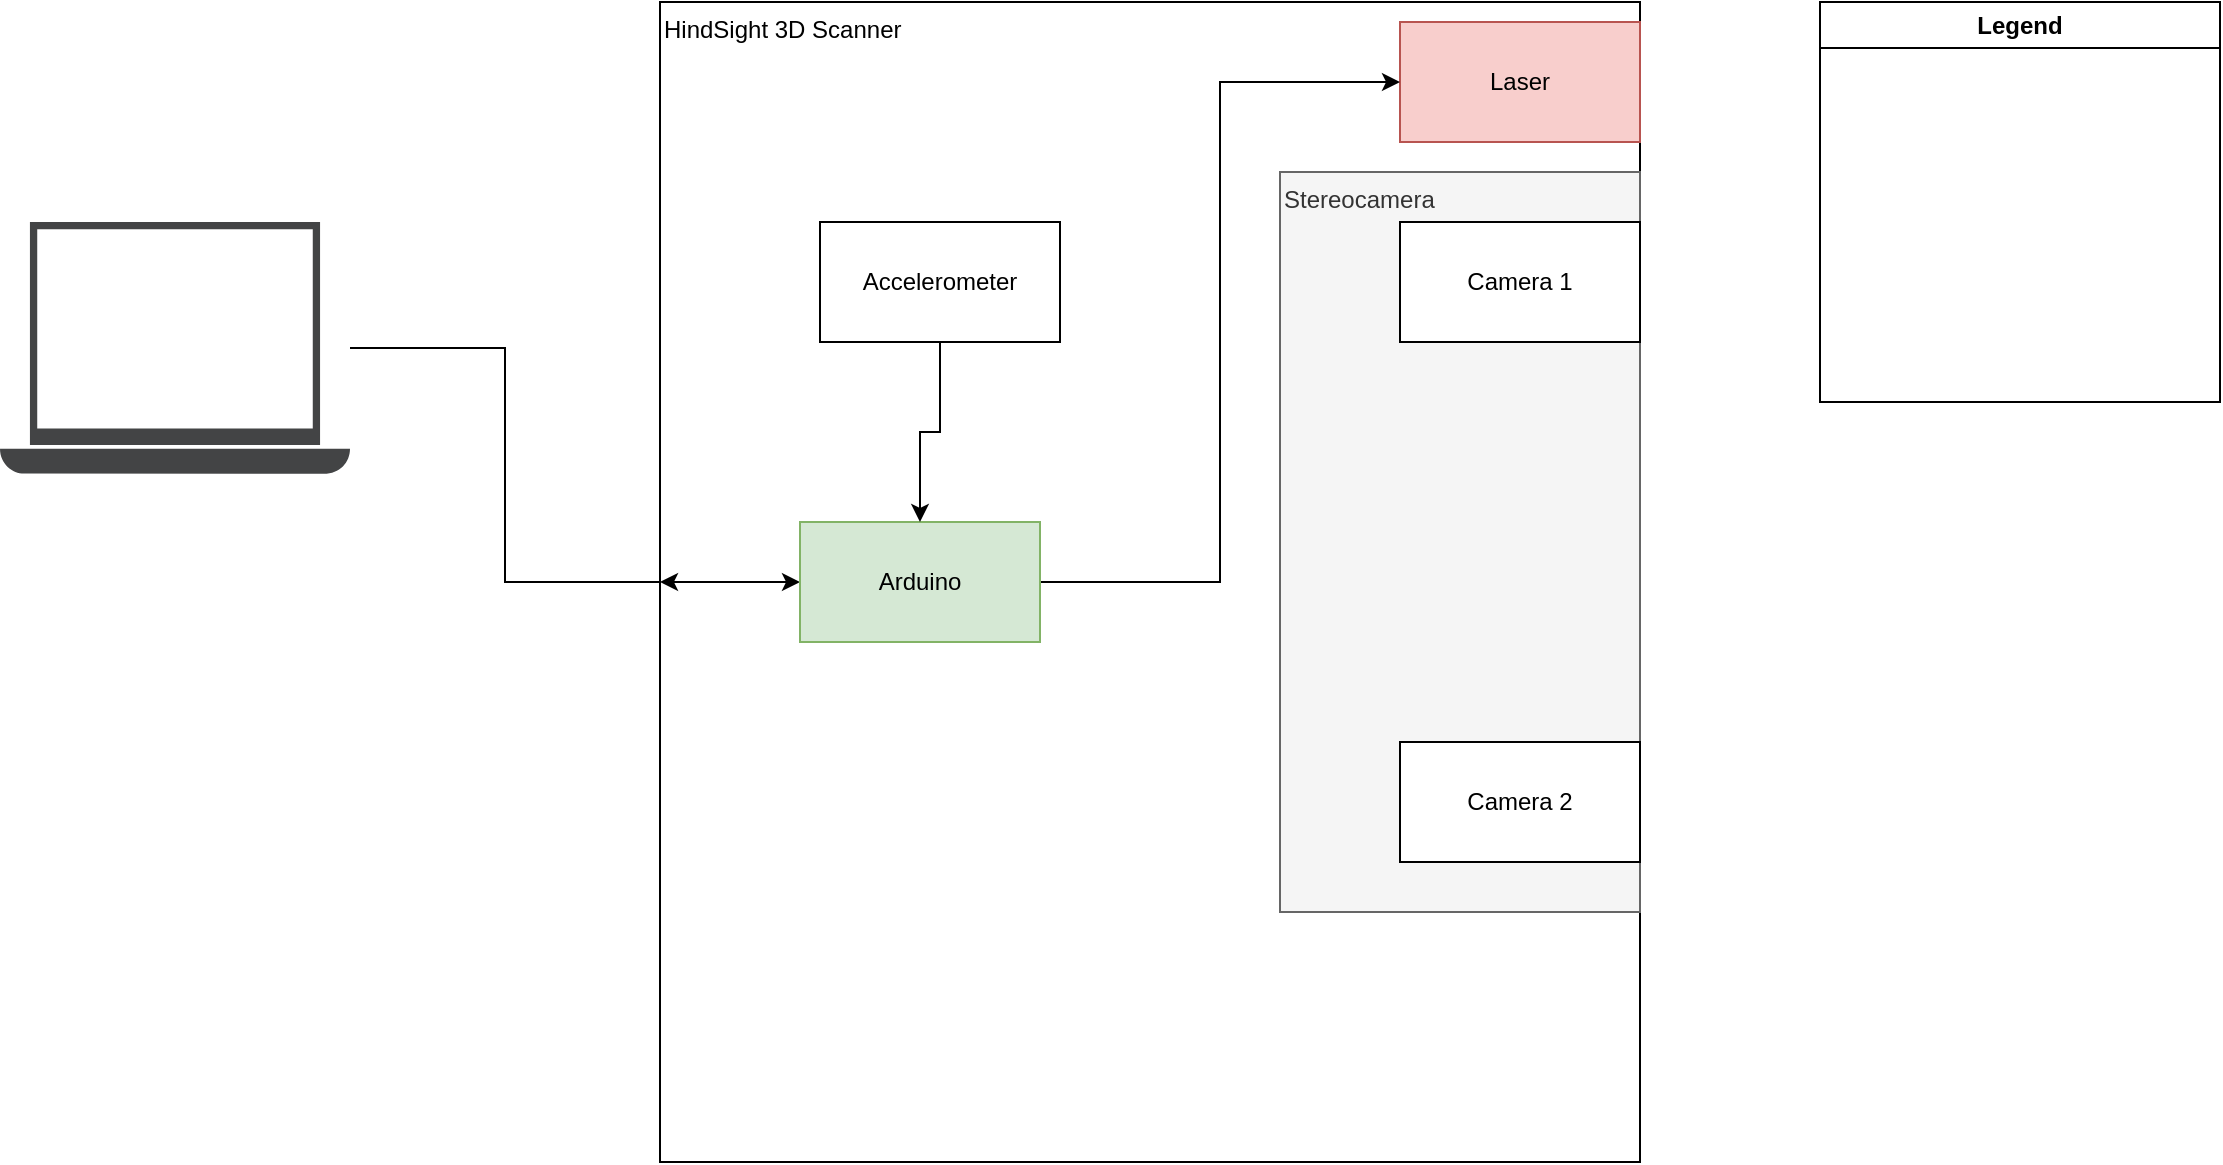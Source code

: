 <mxfile version="26.0.11" pages="3">
  <diagram name="System Architecture" id="0HyBOu2_SOaHQM9r_kRN">
    <mxGraphModel dx="1675" dy="421" grid="1" gridSize="10" guides="1" tooltips="1" connect="1" arrows="1" fold="1" page="1" pageScale="1" pageWidth="1100" pageHeight="850" math="0" shadow="0">
      <root>
        <mxCell id="0" />
        <mxCell id="1" parent="0" />
        <mxCell id="SZLiHgtqQcQtol6MnJM_-17" style="edgeStyle=orthogonalEdgeStyle;rounded=0;orthogonalLoop=1;jettySize=auto;html=1;exitX=0;exitY=0.5;exitDx=0;exitDy=0;endArrow=none;startFill=0;" parent="1" source="grbB-YW1S3rltUi2nj_t-1" target="SZLiHgtqQcQtol6MnJM_-15" edge="1">
          <mxGeometry relative="1" as="geometry" />
        </mxCell>
        <mxCell id="grbB-YW1S3rltUi2nj_t-1" value="HindSight 3D Scanner" style="rounded=0;whiteSpace=wrap;html=1;align=left;verticalAlign=top;" parent="1" vertex="1">
          <mxGeometry x="170" y="210" width="490" height="580" as="geometry" />
        </mxCell>
        <mxCell id="SZLiHgtqQcQtol6MnJM_-2" value="Laser" style="rounded=0;whiteSpace=wrap;html=1;fillColor=#f8cecc;strokeColor=#b85450;" parent="1" vertex="1">
          <mxGeometry x="540" y="220" width="120" height="60" as="geometry" />
        </mxCell>
        <mxCell id="SZLiHgtqQcQtol6MnJM_-7" value="Stereocamera" style="rounded=0;whiteSpace=wrap;html=1;align=left;verticalAlign=top;fillColor=#f5f5f5;fontColor=#333333;strokeColor=#666666;" parent="1" vertex="1">
          <mxGeometry x="480" y="295" width="180" height="370" as="geometry" />
        </mxCell>
        <mxCell id="SZLiHgtqQcQtol6MnJM_-5" value="Camera 1" style="rounded=0;whiteSpace=wrap;html=1;" parent="1" vertex="1">
          <mxGeometry x="540" y="320" width="120" height="60" as="geometry" />
        </mxCell>
        <mxCell id="SZLiHgtqQcQtol6MnJM_-6" value="Camera 2" style="rounded=0;whiteSpace=wrap;html=1;" parent="1" vertex="1">
          <mxGeometry x="540" y="580" width="120" height="60" as="geometry" />
        </mxCell>
        <mxCell id="SZLiHgtqQcQtol6MnJM_-14" style="edgeStyle=orthogonalEdgeStyle;rounded=0;orthogonalLoop=1;jettySize=auto;html=1;exitX=1;exitY=0.5;exitDx=0;exitDy=0;entryX=0;entryY=0.5;entryDx=0;entryDy=0;" parent="1" source="SZLiHgtqQcQtol6MnJM_-9" target="SZLiHgtqQcQtol6MnJM_-2" edge="1">
          <mxGeometry relative="1" as="geometry" />
        </mxCell>
        <mxCell id="60_va4ywDrfnShbrUKSt-1" style="edgeStyle=orthogonalEdgeStyle;rounded=0;orthogonalLoop=1;jettySize=auto;html=1;exitX=0;exitY=0.5;exitDx=0;exitDy=0;entryX=0;entryY=0.5;entryDx=0;entryDy=0;endArrow=classic;startFill=1;startArrow=classic;endFill=1;" edge="1" parent="1" source="SZLiHgtqQcQtol6MnJM_-9" target="grbB-YW1S3rltUi2nj_t-1">
          <mxGeometry relative="1" as="geometry">
            <Array as="points">
              <mxPoint x="240" y="500" />
              <mxPoint x="240" y="500" />
            </Array>
          </mxGeometry>
        </mxCell>
        <mxCell id="SZLiHgtqQcQtol6MnJM_-9" value="Arduino" style="rounded=0;whiteSpace=wrap;html=1;fillColor=#d5e8d4;strokeColor=#82b366;" parent="1" vertex="1">
          <mxGeometry x="240" y="470" width="120" height="60" as="geometry" />
        </mxCell>
        <mxCell id="SZLiHgtqQcQtol6MnJM_-12" style="edgeStyle=orthogonalEdgeStyle;rounded=0;orthogonalLoop=1;jettySize=auto;html=1;exitX=0.5;exitY=1;exitDx=0;exitDy=0;entryX=0.5;entryY=0;entryDx=0;entryDy=0;" parent="1" source="SZLiHgtqQcQtol6MnJM_-10" target="SZLiHgtqQcQtol6MnJM_-9" edge="1">
          <mxGeometry relative="1" as="geometry" />
        </mxCell>
        <mxCell id="SZLiHgtqQcQtol6MnJM_-10" value="Accelerometer" style="rounded=0;whiteSpace=wrap;html=1;" parent="1" vertex="1">
          <mxGeometry x="250" y="320" width="120" height="60" as="geometry" />
        </mxCell>
        <mxCell id="SZLiHgtqQcQtol6MnJM_-15" value="" style="sketch=0;pointerEvents=1;shadow=0;dashed=0;html=1;strokeColor=none;fillColor=#434445;aspect=fixed;labelPosition=center;verticalLabelPosition=bottom;verticalAlign=top;align=center;outlineConnect=0;shape=mxgraph.vvd.laptop;" parent="1" vertex="1">
          <mxGeometry x="-160" y="320" width="175" height="126" as="geometry" />
        </mxCell>
        <mxCell id="SZLiHgtqQcQtol6MnJM_-19" value="Legend" style="swimlane;whiteSpace=wrap;html=1;fillColor=#FFFFFF;" parent="1" vertex="1">
          <mxGeometry x="750" y="210" width="200" height="200" as="geometry">
            <mxRectangle x="750" y="210" width="80" height="30" as="alternateBounds" />
          </mxGeometry>
        </mxCell>
      </root>
    </mxGraphModel>
  </diagram>
  <diagram id="RGmu4HtMWq9k1kelrDx4" name="Code Architecture">
    <mxGraphModel dx="1122" dy="822" grid="1" gridSize="10" guides="1" tooltips="1" connect="1" arrows="1" fold="1" page="1" pageScale="1" pageWidth="850" pageHeight="1100" math="0" shadow="0">
      <root>
        <mxCell id="0" />
        <mxCell id="1" parent="0" />
        <mxCell id="wtFis3faSTTN4d3RBSvs-3" value="Capture Image" style="rounded=0;whiteSpace=wrap;html=1;dashed=1;dashPattern=8 8;verticalAlign=top;" parent="1" vertex="1">
          <mxGeometry x="70" y="130" width="640" height="420" as="geometry" />
        </mxCell>
        <mxCell id="2TouUn6QCV_pR5tG6VWq-3" style="edgeStyle=orthogonalEdgeStyle;rounded=0;orthogonalLoop=1;jettySize=auto;html=1;exitX=1;exitY=0.5;exitDx=0;exitDy=0;entryX=0;entryY=0.5;entryDx=0;entryDy=0;" edge="1" parent="1" source="wtFis3faSTTN4d3RBSvs-1" target="2TouUn6QCV_pR5tG6VWq-2">
          <mxGeometry relative="1" as="geometry">
            <Array as="points">
              <mxPoint x="380" y="280" />
              <mxPoint x="380" y="340" />
            </Array>
          </mxGeometry>
        </mxCell>
        <mxCell id="wtFis3faSTTN4d3RBSvs-1" value="Capture Image" style="rounded=1;whiteSpace=wrap;html=1;" parent="1" vertex="1">
          <mxGeometry x="230" y="250" width="120" height="60" as="geometry" />
        </mxCell>
        <mxCell id="2TouUn6QCV_pR5tG6VWq-4" style="edgeStyle=orthogonalEdgeStyle;rounded=0;orthogonalLoop=1;jettySize=auto;html=1;exitX=1;exitY=0.5;exitDx=0;exitDy=0;" edge="1" parent="1" source="wtFis3faSTTN4d3RBSvs-4">
          <mxGeometry relative="1" as="geometry">
            <mxPoint x="420" y="340" as="targetPoint" />
            <Array as="points">
              <mxPoint x="380" y="390" />
              <mxPoint x="380" y="340" />
            </Array>
          </mxGeometry>
        </mxCell>
        <mxCell id="wtFis3faSTTN4d3RBSvs-4" value="Calculate Position" style="rounded=1;whiteSpace=wrap;html=1;" parent="1" vertex="1">
          <mxGeometry x="230" y="360" width="120" height="60" as="geometry" />
        </mxCell>
        <mxCell id="wtFis3faSTTN4d3RBSvs-5" value="Process Image" style="rounded=0;whiteSpace=wrap;html=1;dashed=1;dashPattern=8 8;verticalAlign=top;" parent="1" vertex="1">
          <mxGeometry x="70" y="570" width="640" height="420" as="geometry" />
        </mxCell>
        <mxCell id="wtFis3faSTTN4d3RBSvs-6" value="Create 3D Model" style="rounded=0;whiteSpace=wrap;html=1;dashed=1;dashPattern=8 8;verticalAlign=top;" parent="1" vertex="1">
          <mxGeometry x="70" y="1010" width="640" height="420" as="geometry" />
        </mxCell>
        <mxCell id="2TouUn6QCV_pR5tG6VWq-1" value="Stereoprocessing" style="rounded=1;whiteSpace=wrap;html=1;" vertex="1" parent="1">
          <mxGeometry x="290" y="750" width="120" height="60" as="geometry" />
        </mxCell>
        <mxCell id="2TouUn6QCV_pR5tG6VWq-2" value="Correlate image and position" style="rounded=1;whiteSpace=wrap;html=1;" vertex="1" parent="1">
          <mxGeometry x="420" y="310" width="120" height="60" as="geometry" />
        </mxCell>
        <mxCell id="2TouUn6QCV_pR5tG6VWq-5" value="Camera Values" style="shape=parallelogram;perimeter=parallelogramPerimeter;whiteSpace=wrap;html=1;fixedSize=1;" vertex="1" parent="1">
          <mxGeometry x="100" y="750" width="120" height="60" as="geometry" />
        </mxCell>
      </root>
    </mxGraphModel>
  </diagram>
  <diagram id="Kg6ONfjqluZQntInFgyU" name="Simulation Architecture">
    <mxGraphModel dx="2171" dy="1635" grid="1" gridSize="10" guides="1" tooltips="1" connect="1" arrows="1" fold="1" page="1" pageScale="1" pageWidth="1100" pageHeight="850" math="0" shadow="0">
      <root>
        <mxCell id="0" />
        <mxCell id="1" parent="0" />
        <mxCell id="sHHYE8ZNigiU5bJNncU3-1" value="Simulation" style="rounded=0;whiteSpace=wrap;html=1;dashed=1;dashPattern=8 8;verticalAlign=top;" parent="1" vertex="1">
          <mxGeometry x="-80" y="480" width="1030" height="860" as="geometry" />
        </mxCell>
        <mxCell id="J5v3IEzy5dfakS-TdsI3-51" style="edgeStyle=orthogonalEdgeStyle;rounded=0;orthogonalLoop=1;jettySize=auto;html=1;exitX=0.5;exitY=1;exitDx=0;exitDy=0;entryX=0.5;entryY=0;entryDx=0;entryDy=0;" edge="1" parent="1" source="sHHYE8ZNigiU5bJNncU3-3" target="sHHYE8ZNigiU5bJNncU3-5">
          <mxGeometry relative="1" as="geometry" />
        </mxCell>
        <mxCell id="sHHYE8ZNigiU5bJNncU3-3" value="Capture Image" style="rounded=1;whiteSpace=wrap;html=1;" parent="1" vertex="1">
          <mxGeometry x="220" y="730" width="120" height="60" as="geometry" />
        </mxCell>
        <mxCell id="J5v3IEzy5dfakS-TdsI3-52" style="edgeStyle=orthogonalEdgeStyle;rounded=0;orthogonalLoop=1;jettySize=auto;html=1;exitX=0.5;exitY=1;exitDx=0;exitDy=0;entryX=0.5;entryY=0;entryDx=0;entryDy=0;" edge="1" parent="1" source="sHHYE8ZNigiU5bJNncU3-5" target="J5v3IEzy5dfakS-TdsI3-55">
          <mxGeometry relative="1" as="geometry">
            <mxPoint x="280" y="910" as="targetPoint" />
          </mxGeometry>
        </mxCell>
        <mxCell id="sHHYE8ZNigiU5bJNncU3-5" value="Digitize Image" style="rounded=1;whiteSpace=wrap;html=1;" parent="1" vertex="1">
          <mxGeometry x="220" y="820" width="120" height="60" as="geometry" />
        </mxCell>
        <mxCell id="J5v3IEzy5dfakS-TdsI3-1" value="" style="endArrow=classic;html=1;rounded=0;" edge="1" parent="1">
          <mxGeometry width="50" height="50" relative="1" as="geometry">
            <mxPoint x="880" y="320" as="sourcePoint" />
            <mxPoint x="1050" y="320" as="targetPoint" />
          </mxGeometry>
        </mxCell>
        <mxCell id="J5v3IEzy5dfakS-TdsI3-2" value="" style="endArrow=classic;html=1;rounded=0;" edge="1" parent="1">
          <mxGeometry width="50" height="50" relative="1" as="geometry">
            <mxPoint x="880" y="320" as="sourcePoint" />
            <mxPoint x="880" y="210" as="targetPoint" />
          </mxGeometry>
        </mxCell>
        <mxCell id="J5v3IEzy5dfakS-TdsI3-4" value="x" style="text;html=1;align=center;verticalAlign=middle;whiteSpace=wrap;rounded=0;" vertex="1" parent="1">
          <mxGeometry x="1030" y="310" width="60" height="30" as="geometry" />
        </mxCell>
        <mxCell id="J5v3IEzy5dfakS-TdsI3-5" value="z" style="text;html=1;align=center;verticalAlign=middle;whiteSpace=wrap;rounded=0;" vertex="1" parent="1">
          <mxGeometry x="850" y="180" width="60" height="30" as="geometry" />
        </mxCell>
        <mxCell id="J5v3IEzy5dfakS-TdsI3-7" value="(0,0,0)" style="text;html=1;align=center;verticalAlign=middle;whiteSpace=wrap;rounded=0;" vertex="1" parent="1">
          <mxGeometry x="840" y="325" width="60" height="30" as="geometry" />
        </mxCell>
        <mxCell id="J5v3IEzy5dfakS-TdsI3-14" value="" style="verticalLabelPosition=bottom;html=1;verticalAlign=top;strokeWidth=2;shape=mxgraph.lean_mapping.physical_pull;pointerEvents=1;rotation=-180;" vertex="1" parent="1">
          <mxGeometry x="1080" y="310" width="10" height="20" as="geometry" />
        </mxCell>
        <mxCell id="J5v3IEzy5dfakS-TdsI3-15" value="" style="verticalLabelPosition=bottom;html=1;verticalAlign=top;strokeWidth=2;shape=mxgraph.lean_mapping.physical_pull;pointerEvents=1;rotation=-90;" vertex="1" parent="1">
          <mxGeometry x="875" y="160" width="10" height="20" as="geometry" />
        </mxCell>
        <mxCell id="J5v3IEzy5dfakS-TdsI3-16" value="R&lt;sub&gt;x&lt;/sub&gt;" style="text;html=1;align=center;verticalAlign=middle;whiteSpace=wrap;rounded=0;" vertex="1" parent="1">
          <mxGeometry x="1070" y="305" width="60" height="30" as="geometry" />
        </mxCell>
        <mxCell id="J5v3IEzy5dfakS-TdsI3-18" value="R&lt;span style=&quot;font-size: 8.333px;&quot;&gt;z&lt;/span&gt;" style="text;html=1;align=center;verticalAlign=middle;whiteSpace=wrap;rounded=0;" vertex="1" parent="1">
          <mxGeometry x="850" y="140" width="60" height="30" as="geometry" />
        </mxCell>
        <mxCell id="J5v3IEzy5dfakS-TdsI3-19" value="R&lt;span style=&quot;font-size: 8.333px;&quot;&gt;y&lt;/span&gt;" style="text;html=1;align=center;verticalAlign=middle;whiteSpace=wrap;rounded=0;" vertex="1" parent="1">
          <mxGeometry x="830" y="300" width="60" height="30" as="geometry" />
        </mxCell>
        <mxCell id="J5v3IEzy5dfakS-TdsI3-25" value="" style="shape=image;html=1;verticalAlign=top;verticalLabelPosition=bottom;labelBackgroundColor=#ffffff;imageAspect=0;aspect=fixed;image=https://cdn1.iconfinder.com/data/icons/social-media-vol-3/24/_video-128.png;rotation=-90;" vertex="1" parent="1">
          <mxGeometry x="620" y="310" width="60" height="60" as="geometry" />
        </mxCell>
        <mxCell id="J5v3IEzy5dfakS-TdsI3-26" value="" style="shape=image;html=1;verticalAlign=top;verticalLabelPosition=bottom;labelBackgroundColor=#ffffff;imageAspect=0;aspect=fixed;image=https://cdn1.iconfinder.com/data/icons/social-media-vol-3/24/_video-128.png;rotation=-90;" vertex="1" parent="1">
          <mxGeometry x="1100" y="310" width="60" height="60" as="geometry" />
        </mxCell>
        <mxCell id="J5v3IEzy5dfakS-TdsI3-10" value="" style="verticalLabelPosition=bottom;html=1;verticalAlign=top;strokeWidth=2;shape=mxgraph.lean_mapping.physical_pull;pointerEvents=1;" vertex="1" parent="1">
          <mxGeometry x="870" y="310" width="20" height="20" as="geometry" />
        </mxCell>
        <mxCell id="J5v3IEzy5dfakS-TdsI3-29" value="" style="ellipse;whiteSpace=wrap;html=1;aspect=fixed;" vertex="1" parent="1">
          <mxGeometry x="875" y="315" width="10" height="10" as="geometry" />
        </mxCell>
        <mxCell id="J5v3IEzy5dfakS-TdsI3-30" value="" style="shape=mxgraph.signs.animals.duck;html=1;pointerEvents=1;fillColor=#000000;strokeColor=none;verticalLabelPosition=bottom;verticalAlign=top;align=center;" vertex="1" parent="1">
          <mxGeometry x="827.5" y="-130" width="105" height="73" as="geometry" />
        </mxCell>
        <mxCell id="J5v3IEzy5dfakS-TdsI3-31" value="Lcam" style="text;html=1;align=center;verticalAlign=middle;whiteSpace=wrap;rounded=0;fontColor=#FFFFFF;" vertex="1" parent="1">
          <mxGeometry x="620" y="330" width="60" height="30" as="geometry" />
        </mxCell>
        <mxCell id="J5v3IEzy5dfakS-TdsI3-32" value="Rcam" style="text;html=1;align=center;verticalAlign=middle;whiteSpace=wrap;rounded=0;fontColor=#FFFFFF;" vertex="1" parent="1">
          <mxGeometry x="1100" y="330" width="60" height="30" as="geometry" />
        </mxCell>
        <mxCell id="J5v3IEzy5dfakS-TdsI3-33" value="" style="endArrow=baseDash;startArrow=baseDash;html=1;rounded=0;startFill=0;endFill=0;" edge="1" parent="1">
          <mxGeometry width="50" height="50" relative="1" as="geometry">
            <mxPoint x="650" y="390" as="sourcePoint" />
            <mxPoint x="1130" y="390" as="targetPoint" />
          </mxGeometry>
        </mxCell>
        <mxCell id="J5v3IEzy5dfakS-TdsI3-34" value="d" style="text;html=1;align=center;verticalAlign=middle;whiteSpace=wrap;rounded=0;" vertex="1" parent="1">
          <mxGeometry x="767.5" y="70" width="60" height="30" as="geometry" />
        </mxCell>
        <mxCell id="J5v3IEzy5dfakS-TdsI3-35" value="Import Object" style="rounded=1;whiteSpace=wrap;html=1;" vertex="1" parent="1">
          <mxGeometry x="90" y="520" width="120" height="60" as="geometry" />
        </mxCell>
        <mxCell id="J5v3IEzy5dfakS-TdsI3-36" value="Create Camera Parameters" style="rounded=1;whiteSpace=wrap;html=1;" vertex="1" parent="1">
          <mxGeometry x="330" y="520" width="120" height="60" as="geometry" />
        </mxCell>
        <mxCell id="J5v3IEzy5dfakS-TdsI3-40" style="edgeStyle=orthogonalEdgeStyle;rounded=0;orthogonalLoop=1;jettySize=auto;html=1;exitX=1;exitY=0.5;exitDx=0;exitDy=0;entryX=0;entryY=0.5;entryDx=0;entryDy=0;" edge="1" parent="1" source="J5v3IEzy5dfakS-TdsI3-38" target="J5v3IEzy5dfakS-TdsI3-35">
          <mxGeometry relative="1" as="geometry" />
        </mxCell>
        <mxCell id="J5v3IEzy5dfakS-TdsI3-38" value="STL File" style="shape=parallelogram;perimeter=parallelogramPerimeter;whiteSpace=wrap;html=1;fixedSize=1;" vertex="1" parent="1">
          <mxGeometry x="-60" y="520" width="120" height="60" as="geometry" />
        </mxCell>
        <mxCell id="J5v3IEzy5dfakS-TdsI3-48" style="edgeStyle=orthogonalEdgeStyle;rounded=0;orthogonalLoop=1;jettySize=auto;html=1;exitX=0;exitY=0.5;exitDx=0;exitDy=0;entryX=0.5;entryY=1;entryDx=0;entryDy=0;" edge="1" parent="1" source="J5v3IEzy5dfakS-TdsI3-41" target="J5v3IEzy5dfakS-TdsI3-36">
          <mxGeometry relative="1" as="geometry" />
        </mxCell>
        <mxCell id="J5v3IEzy5dfakS-TdsI3-41" value="Calibrate Camera" style="rounded=1;whiteSpace=wrap;html=1;" vertex="1" parent="1">
          <mxGeometry x="500" y="630" width="120" height="60" as="geometry" />
        </mxCell>
        <mxCell id="J5v3IEzy5dfakS-TdsI3-46" style="edgeStyle=orthogonalEdgeStyle;rounded=0;orthogonalLoop=1;jettySize=auto;html=1;exitX=0;exitY=0.5;exitDx=0;exitDy=0;entryX=1;entryY=0.5;entryDx=0;entryDy=0;" edge="1" parent="1" source="J5v3IEzy5dfakS-TdsI3-43" target="J5v3IEzy5dfakS-TdsI3-45">
          <mxGeometry relative="1" as="geometry" />
        </mxCell>
        <mxCell id="J5v3IEzy5dfakS-TdsI3-43" value="Create Calibration Images" style="rounded=1;whiteSpace=wrap;html=1;" vertex="1" parent="1">
          <mxGeometry x="800" y="630" width="120" height="60" as="geometry" />
        </mxCell>
        <mxCell id="J5v3IEzy5dfakS-TdsI3-47" style="edgeStyle=orthogonalEdgeStyle;rounded=0;orthogonalLoop=1;jettySize=auto;html=1;exitX=0;exitY=0.5;exitDx=0;exitDy=0;entryX=1;entryY=0.5;entryDx=0;entryDy=0;" edge="1" parent="1" source="J5v3IEzy5dfakS-TdsI3-45" target="J5v3IEzy5dfakS-TdsI3-41">
          <mxGeometry relative="1" as="geometry" />
        </mxCell>
        <mxCell id="J5v3IEzy5dfakS-TdsI3-45" value="Calibration Images" style="shape=dataStorage;whiteSpace=wrap;html=1;fixedSize=1;" vertex="1" parent="1">
          <mxGeometry x="670" y="630" width="100" height="60" as="geometry" />
        </mxCell>
        <mxCell id="J5v3IEzy5dfakS-TdsI3-50" style="edgeStyle=orthogonalEdgeStyle;rounded=0;orthogonalLoop=1;jettySize=auto;html=1;exitX=0;exitY=0.5;exitDx=0;exitDy=0;entryX=1;entryY=0.5;entryDx=0;entryDy=0;" edge="1" parent="1" source="J5v3IEzy5dfakS-TdsI3-49" target="J5v3IEzy5dfakS-TdsI3-36">
          <mxGeometry relative="1" as="geometry" />
        </mxCell>
        <mxCell id="J5v3IEzy5dfakS-TdsI3-49" value="Input Camera&lt;div&gt;Data&lt;/div&gt;" style="shape=parallelogram;perimeter=parallelogramPerimeter;whiteSpace=wrap;html=1;fixedSize=1;" vertex="1" parent="1">
          <mxGeometry x="520" y="520" width="120" height="60" as="geometry" />
        </mxCell>
        <mxCell id="J5v3IEzy5dfakS-TdsI3-55" value="Image" style="shape=dataStorage;whiteSpace=wrap;html=1;fixedSize=1;" vertex="1" parent="1">
          <mxGeometry x="230" y="910" width="100" height="60" as="geometry" />
        </mxCell>
        <mxCell id="J5v3IEzy5dfakS-TdsI3-62" style="edgeStyle=orthogonalEdgeStyle;rounded=0;orthogonalLoop=1;jettySize=auto;html=1;exitX=0.5;exitY=1;exitDx=0;exitDy=0;entryX=0.5;entryY=0;entryDx=0;entryDy=0;" edge="1" parent="1" source="J5v3IEzy5dfakS-TdsI3-57" target="J5v3IEzy5dfakS-TdsI3-58">
          <mxGeometry relative="1" as="geometry" />
        </mxCell>
        <mxCell id="J5v3IEzy5dfakS-TdsI3-57" value="Rectify" style="rounded=1;whiteSpace=wrap;html=1;" vertex="1" parent="1">
          <mxGeometry x="540" y="950" width="120" height="60" as="geometry" />
        </mxCell>
        <mxCell id="J5v3IEzy5dfakS-TdsI3-70" style="edgeStyle=orthogonalEdgeStyle;rounded=0;orthogonalLoop=1;jettySize=auto;html=1;exitX=0.5;exitY=1;exitDx=0;exitDy=0;entryX=0.5;entryY=0;entryDx=0;entryDy=0;" edge="1" parent="1" source="J5v3IEzy5dfakS-TdsI3-58" target="J5v3IEzy5dfakS-TdsI3-67">
          <mxGeometry relative="1" as="geometry">
            <mxPoint x="600" y="1130" as="targetPoint" />
          </mxGeometry>
        </mxCell>
        <mxCell id="J5v3IEzy5dfakS-TdsI3-58" value="Calculate Disparity Map" style="rounded=1;whiteSpace=wrap;html=1;" vertex="1" parent="1">
          <mxGeometry x="540" y="1040" width="120" height="60" as="geometry" />
        </mxCell>
        <mxCell id="J5v3IEzy5dfakS-TdsI3-74" style="edgeStyle=orthogonalEdgeStyle;rounded=0;orthogonalLoop=1;jettySize=auto;html=1;exitX=1;exitY=0.5;exitDx=0;exitDy=0;entryX=0;entryY=0.5;entryDx=0;entryDy=0;" edge="1" parent="1" source="J5v3IEzy5dfakS-TdsI3-59" target="sHHYE8ZNigiU5bJNncU3-3">
          <mxGeometry relative="1" as="geometry" />
        </mxCell>
        <mxCell id="J5v3IEzy5dfakS-TdsI3-59" value="Project Laser" style="rounded=1;whiteSpace=wrap;html=1;" vertex="1" parent="1">
          <mxGeometry x="10" y="730" width="120" height="60" as="geometry" />
        </mxCell>
        <mxCell id="J5v3IEzy5dfakS-TdsI3-60" value="" style="endArrow=baseDash;startArrow=baseDash;html=1;rounded=0;startFill=0;endFill=0;" edge="1" parent="1">
          <mxGeometry width="50" height="50" relative="1" as="geometry">
            <mxPoint x="810" y="320" as="sourcePoint" />
            <mxPoint x="810" y="-80" as="targetPoint" />
          </mxGeometry>
        </mxCell>
        <mxCell id="J5v3IEzy5dfakS-TdsI3-61" value="B" style="text;html=1;align=center;verticalAlign=middle;whiteSpace=wrap;rounded=0;" vertex="1" parent="1">
          <mxGeometry x="850" y="390" width="60" height="30" as="geometry" />
        </mxCell>
        <mxCell id="J5v3IEzy5dfakS-TdsI3-64" style="edgeStyle=orthogonalEdgeStyle;rounded=0;orthogonalLoop=1;jettySize=auto;html=1;exitX=0.5;exitY=1;exitDx=0;exitDy=0;entryX=0.5;entryY=0;entryDx=0;entryDy=0;" edge="1" parent="1" source="J5v3IEzy5dfakS-TdsI3-63" target="J5v3IEzy5dfakS-TdsI3-57">
          <mxGeometry relative="1" as="geometry" />
        </mxCell>
        <mxCell id="J5v3IEzy5dfakS-TdsI3-63" value="" style="rounded=1;whiteSpace=wrap;html=1;" vertex="1" parent="1">
          <mxGeometry x="540" y="850" width="120" height="60" as="geometry" />
        </mxCell>
        <mxCell id="J5v3IEzy5dfakS-TdsI3-66" style="edgeStyle=orthogonalEdgeStyle;rounded=0;orthogonalLoop=1;jettySize=auto;html=1;exitX=0.5;exitY=1;exitDx=0;exitDy=0;entryX=0.5;entryY=0;entryDx=0;entryDy=0;" edge="1" parent="1" source="J5v3IEzy5dfakS-TdsI3-65" target="J5v3IEzy5dfakS-TdsI3-63">
          <mxGeometry relative="1" as="geometry" />
        </mxCell>
        <mxCell id="J5v3IEzy5dfakS-TdsI3-65" value="Image&lt;div&gt;Pair&lt;/div&gt;" style="shape=dataStorage;whiteSpace=wrap;html=1;fixedSize=1;" vertex="1" parent="1">
          <mxGeometry x="550" y="750" width="100" height="60" as="geometry" />
        </mxCell>
        <mxCell id="J5v3IEzy5dfakS-TdsI3-73" style="edgeStyle=orthogonalEdgeStyle;rounded=0;orthogonalLoop=1;jettySize=auto;html=1;exitX=0.5;exitY=1;exitDx=0;exitDy=0;entryX=0.5;entryY=0;entryDx=0;entryDy=0;" edge="1" parent="1" source="J5v3IEzy5dfakS-TdsI3-67" target="J5v3IEzy5dfakS-TdsI3-72">
          <mxGeometry relative="1" as="geometry" />
        </mxCell>
        <mxCell id="J5v3IEzy5dfakS-TdsI3-67" value="Convert to Point Cloud" style="rounded=1;whiteSpace=wrap;html=1;" vertex="1" parent="1">
          <mxGeometry x="540" y="1130" width="120" height="60" as="geometry" />
        </mxCell>
        <mxCell id="J5v3IEzy5dfakS-TdsI3-72" value="Point&lt;div&gt;Cloud&lt;/div&gt;" style="shape=dataStorage;whiteSpace=wrap;html=1;fixedSize=1;" vertex="1" parent="1">
          <mxGeometry x="550" y="1230" width="100" height="60" as="geometry" />
        </mxCell>
        <mxCell id="J5v3IEzy5dfakS-TdsI3-78" style="edgeStyle=orthogonalEdgeStyle;rounded=0;orthogonalLoop=1;jettySize=auto;html=1;exitX=1;exitY=0.5;exitDx=0;exitDy=0;entryX=0.5;entryY=1;entryDx=0;entryDy=0;" edge="1" parent="1" source="J5v3IEzy5dfakS-TdsI3-77" target="J5v3IEzy5dfakS-TdsI3-35">
          <mxGeometry relative="1" as="geometry" />
        </mxCell>
        <mxCell id="J5v3IEzy5dfakS-TdsI3-77" value="Position/&lt;div&gt;Orientation Data&lt;/div&gt;" style="shape=parallelogram;perimeter=parallelogramPerimeter;whiteSpace=wrap;html=1;fixedSize=1;" vertex="1" parent="1">
          <mxGeometry x="-60" y="600" width="120" height="60" as="geometry" />
        </mxCell>
      </root>
    </mxGraphModel>
  </diagram>
</mxfile>
